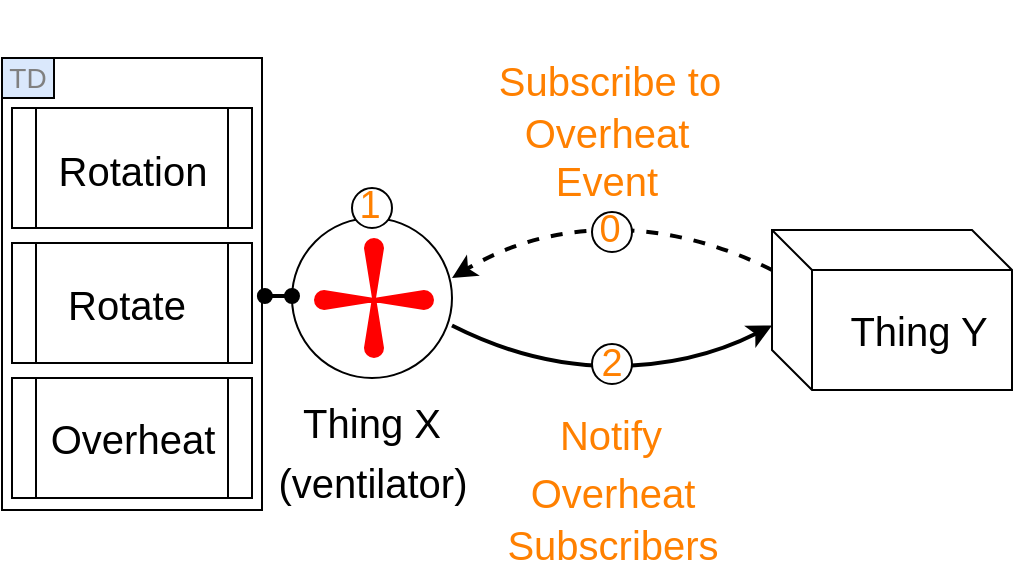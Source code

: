 <mxfile version="10.9.6" type="device"><diagram id="034943da-dee4-bdc3-74b4-5712fd0d46f4" name="Page-1"><mxGraphModel dx="643" dy="1178" grid="1" gridSize="3" guides="1" tooltips="1" connect="1" arrows="1" fold="1" page="1" pageScale="1" pageWidth="850" pageHeight="1100" background="#ffffff" math="0" shadow="0"><root><mxCell id="0"/><mxCell id="1" parent="0"/><mxCell id="17" value="" style="rounded=0;whiteSpace=wrap;html=1;shadow=0;strokeColor=#000000;strokeWidth=1;fillColor=none;fontSize=14;fontColor=#000000;align=center;" parent="1" vertex="1"><mxGeometry x="55" y="274" width="130" height="226" as="geometry"/></mxCell><mxCell id="3" value="" style="shape=cube;whiteSpace=wrap;html=1;boundedLbl=1;backgroundOutline=1;strokeColor=#000000;fillColor=#ffffff;fontSize=20;fontColor=#FF0000;" parent="1" vertex="1"><mxGeometry x="440" y="360" width="120" height="80" as="geometry"/></mxCell><mxCell id="4" value="" style="shape=process;whiteSpace=wrap;html=1;backgroundOutline=1;strokeColor=#000000;fillColor=#ffffff;fontSize=20;fontColor=#FF0000;" parent="1" vertex="1"><mxGeometry x="60" y="299" width="120" height="60" as="geometry"/></mxCell><mxCell id="5" value="" style="curved=1;endArrow=classic;html=1;strokeColor=#000000;strokeWidth=2;fontSize=20;fontColor=#FF0000;exitX=0;exitY=0.25;entryX=1;entryY=0.3;dashed=1;" parent="1" source="3" edge="1"><mxGeometry width="50" height="50" relative="1" as="geometry"><mxPoint x="340" y="470" as="sourcePoint"/><mxPoint x="280" y="384" as="targetPoint"/><Array as="points"><mxPoint x="400" y="360"/><mxPoint x="320" y="360"/></Array></mxGeometry></mxCell><mxCell id="6" value="" style="curved=1;endArrow=none;html=1;strokeColor=#000000;strokeWidth=2;fontSize=20;fontColor=#FF0000;exitX=0;exitY=0.5;entryX=1;entryY=0.5;startArrow=classic;startFill=1;endFill=0;" parent="1" edge="1"><mxGeometry width="50" height="50" relative="1" as="geometry"><mxPoint x="440" y="407.759" as="sourcePoint"/><mxPoint x="280" y="407.759" as="targetPoint"/><Array as="points"><mxPoint x="400" y="428"/><mxPoint x="320" y="428"/></Array></mxGeometry></mxCell><mxCell id="7" value="Subscribe to" style="text;html=1;strokeColor=none;fillColor=none;align=center;verticalAlign=middle;whiteSpace=wrap;rounded=0;fontSize=20;fontColor=#FF8000;" parent="1" vertex="1"><mxGeometry x="288.5" y="245" width="140" height="80" as="geometry"/></mxCell><mxCell id="8" value="Notify" style="text;html=1;strokeColor=none;fillColor=none;align=center;verticalAlign=middle;whiteSpace=wrap;rounded=0;fontSize=20;fontColor=#FF8000;" parent="1" vertex="1"><mxGeometry x="289.5" y="432" width="139" height="60" as="geometry"/></mxCell><mxCell id="9" value="" style="ellipse;whiteSpace=wrap;html=1;aspect=fixed;strokeColor=#000000;fillColor=#ffffff;fontSize=19;fontColor=#FF8000;" parent="1" vertex="1"><mxGeometry x="350" y="351" width="20" height="20" as="geometry"/></mxCell><mxCell id="10" value="" style="ellipse;whiteSpace=wrap;html=1;aspect=fixed;strokeColor=#000000;fillColor=#ffffff;fontSize=19;fontColor=#FF8000;" parent="1" vertex="1"><mxGeometry x="350" y="417" width="20" height="20" as="geometry"/></mxCell><mxCell id="12" style="edgeStyle=orthogonalEdgeStyle;rounded=0;jumpSize=50;html=1;exitX=1.009;exitY=0.342;entryX=0;entryY=0.5;startArrow=oval;startFill=1;endArrow=oval;endFill=1;jettySize=auto;orthogonalLoop=1;strokeColor=#000000;strokeWidth=2;fontSize=19;fontColor=#FF8000;exitPerimeter=0;" parent="1" edge="1"><mxGeometry relative="1" as="geometry"><mxPoint x="200" y="393" as="targetPoint"/><mxPoint x="186.429" y="393" as="sourcePoint"/></mxGeometry></mxCell><mxCell id="16" value="" style="group;strokeWidth=1;" parent="1" vertex="1" connectable="0"><mxGeometry x="200" y="354" width="80" height="80" as="geometry"/></mxCell><mxCell id="14" value="" style="ellipse;whiteSpace=wrap;html=1;aspect=fixed;strokeColor=#000000;fillColor=none;fontSize=20;fontColor=#FF0000;" parent="16" vertex="1"><mxGeometry width="80" height="80" as="geometry"/></mxCell><mxCell id="13" value="" style="verticalLabelPosition=bottom;outlineConnect=0;align=center;dashed=0;html=1;verticalAlign=top;shape=mxgraph.pid.misc.fan_2;strokeColor=#FF0000;fillColor=#FF0000;fontSize=20;fontColor=#FF0000;strokeWidth=2;" parent="16" vertex="1"><mxGeometry x="12" y="37" width="58" height="8" as="geometry"/></mxCell><mxCell id="15" value="" style="verticalLabelPosition=bottom;outlineConnect=0;align=center;dashed=0;html=1;verticalAlign=top;shape=mxgraph.pid.misc.fan_2;strokeColor=#FF0000;fillColor=#FF0000;fontSize=20;fontColor=#FF0000;strokeWidth=2;rotation=-90;" parent="16" vertex="1"><mxGeometry x="12" y="36" width="58" height="8" as="geometry"/></mxCell><mxCell id="18" value="TD" style="text;html=1;strokeColor=#000000;fillColor=#dae8fc;align=center;verticalAlign=middle;whiteSpace=wrap;rounded=0;shadow=0;fontSize=14;fontColor=#808080;" parent="1" vertex="1"><mxGeometry x="55" y="274" width="26" height="20" as="geometry"/></mxCell><mxCell id="19" value="Thing X&lt;br&gt;" style="text;html=1;strokeColor=none;fillColor=none;align=center;verticalAlign=middle;whiteSpace=wrap;rounded=0;fontSize=20;fontColor=#000000;" parent="1" vertex="1"><mxGeometry x="195" y="440" width="90" height="31" as="geometry"/></mxCell><mxCell id="27" value="" style="ellipse;whiteSpace=wrap;html=1;aspect=fixed;strokeColor=#000000;fillColor=#ffffff;fontSize=19;fontColor=#FF8000;" parent="1" vertex="1"><mxGeometry x="230" y="339" width="20" height="20" as="geometry"/></mxCell><mxCell id="28" value="" style="shape=process;whiteSpace=wrap;html=1;backgroundOutline=1;strokeColor=#000000;fillColor=#ffffff;fontSize=20;fontColor=#FF0000;" parent="1" vertex="1"><mxGeometry x="60" y="366.5" width="120" height="60" as="geometry"/></mxCell><mxCell id="29" value="" style="shape=process;whiteSpace=wrap;html=1;backgroundOutline=1;strokeColor=#000000;fillColor=#ffffff;fontSize=20;fontColor=#FF0000;" parent="1" vertex="1"><mxGeometry x="60" y="434" width="120" height="60" as="geometry"/></mxCell><mxCell id="KzcbQ2kJhZLibBxEwSb0-29" value="(ventilator)" style="text;html=1;fontSize=20;align=center;" vertex="1" parent="1"><mxGeometry x="190.5" y="468" width="99" height="36" as="geometry"/></mxCell><mxCell id="KzcbQ2kJhZLibBxEwSb0-31" value="0" style="text;html=1;strokeColor=none;fillColor=none;align=center;verticalAlign=middle;whiteSpace=wrap;rounded=0;fontSize=19;fontColor=#FF8000;" vertex="1" parent="1"><mxGeometry x="339" y="350" width="40" height="20" as="geometry"/></mxCell><mxCell id="KzcbQ2kJhZLibBxEwSb0-32" value="1" style="text;html=1;strokeColor=none;fillColor=none;align=center;verticalAlign=middle;whiteSpace=wrap;rounded=0;fontSize=19;fontColor=#FF8000;" vertex="1" parent="1"><mxGeometry x="219" y="338" width="40" height="20" as="geometry"/></mxCell><mxCell id="KzcbQ2kJhZLibBxEwSb0-33" value="2" style="text;html=1;strokeColor=none;fillColor=none;align=center;verticalAlign=middle;whiteSpace=wrap;rounded=0;fontSize=19;fontColor=#FF8000;" vertex="1" parent="1"><mxGeometry x="340" y="416.5" width="40" height="20" as="geometry"/></mxCell><mxCell id="KzcbQ2kJhZLibBxEwSb0-34" value="Thing Y" style="text;html=1;fontSize=20;fontColor=#000000;align=center;verticalAlign=middle;" vertex="1" parent="1"><mxGeometry x="474" y="395" width="78" height="30" as="geometry"/></mxCell><mxCell id="KzcbQ2kJhZLibBxEwSb0-35" value="Rotation" style="text;html=1;fontSize=20;fontColor=#000000;align=center;verticalAlign=middle;" vertex="1" parent="1"><mxGeometry x="75" y="313.5" width="90" height="33" as="geometry"/></mxCell><mxCell id="KzcbQ2kJhZLibBxEwSb0-36" value="Rotate" style="text;html=1;fontSize=20;fontColor=#000000;align=center;verticalAlign=middle;" vertex="1" parent="1"><mxGeometry x="81" y="380" width="72" height="33" as="geometry"/></mxCell><mxCell id="KzcbQ2kJhZLibBxEwSb0-37" value="Overheat" style="text;html=1;fontSize=20;fontColor=#000000;align=center;verticalAlign=middle;" vertex="1" parent="1"><mxGeometry x="72" y="447.5" width="96" height="33" as="geometry"/></mxCell><mxCell id="KzcbQ2kJhZLibBxEwSb0-38" value="Overheat" style="text;html=1;fontSize=20;fontColor=#FF8000;align=center;verticalAlign=middle;" vertex="1" parent="1"><mxGeometry x="312" y="474" width="96" height="33" as="geometry"/></mxCell><mxCell id="KzcbQ2kJhZLibBxEwSb0-39" value="Subscribers" style="text;html=1;fontSize=20;fontColor=#FF8000;align=center;verticalAlign=middle;" vertex="1" parent="1"><mxGeometry x="300" y="500" width="120" height="33" as="geometry"/></mxCell><mxCell id="KzcbQ2kJhZLibBxEwSb0-40" value="Overheat" style="text;html=1;fontSize=20;fontColor=#FF8000;align=center;verticalAlign=middle;" vertex="1" parent="1"><mxGeometry x="309" y="294" width="96" height="33" as="geometry"/></mxCell><mxCell id="KzcbQ2kJhZLibBxEwSb0-41" value="Event" style="text;html=1;fontSize=20;fontColor=#FF8000;align=center;verticalAlign=middle;" vertex="1" parent="1"><mxGeometry x="324" y="318" width="66" height="33" as="geometry"/></mxCell></root></mxGraphModel></diagram></mxfile>